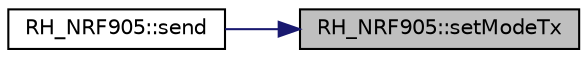 digraph "RH_NRF905::setModeTx"
{
 // LATEX_PDF_SIZE
  edge [fontname="Helvetica",fontsize="10",labelfontname="Helvetica",labelfontsize="10"];
  node [fontname="Helvetica",fontsize="10",shape=record];
  rankdir="RL";
  Node1 [label="RH_NRF905::setModeTx",height=0.2,width=0.4,color="black", fillcolor="grey75", style="filled", fontcolor="black",tooltip=" "];
  Node1 -> Node2 [dir="back",color="midnightblue",fontsize="10",style="solid",fontname="Helvetica"];
  Node2 [label="RH_NRF905::send",height=0.2,width=0.4,color="black", fillcolor="white", style="filled",URL="$class_r_h___n_r_f905.html#aacee74b612e39f99b5e737b6d9f033d4",tooltip=" "];
}

